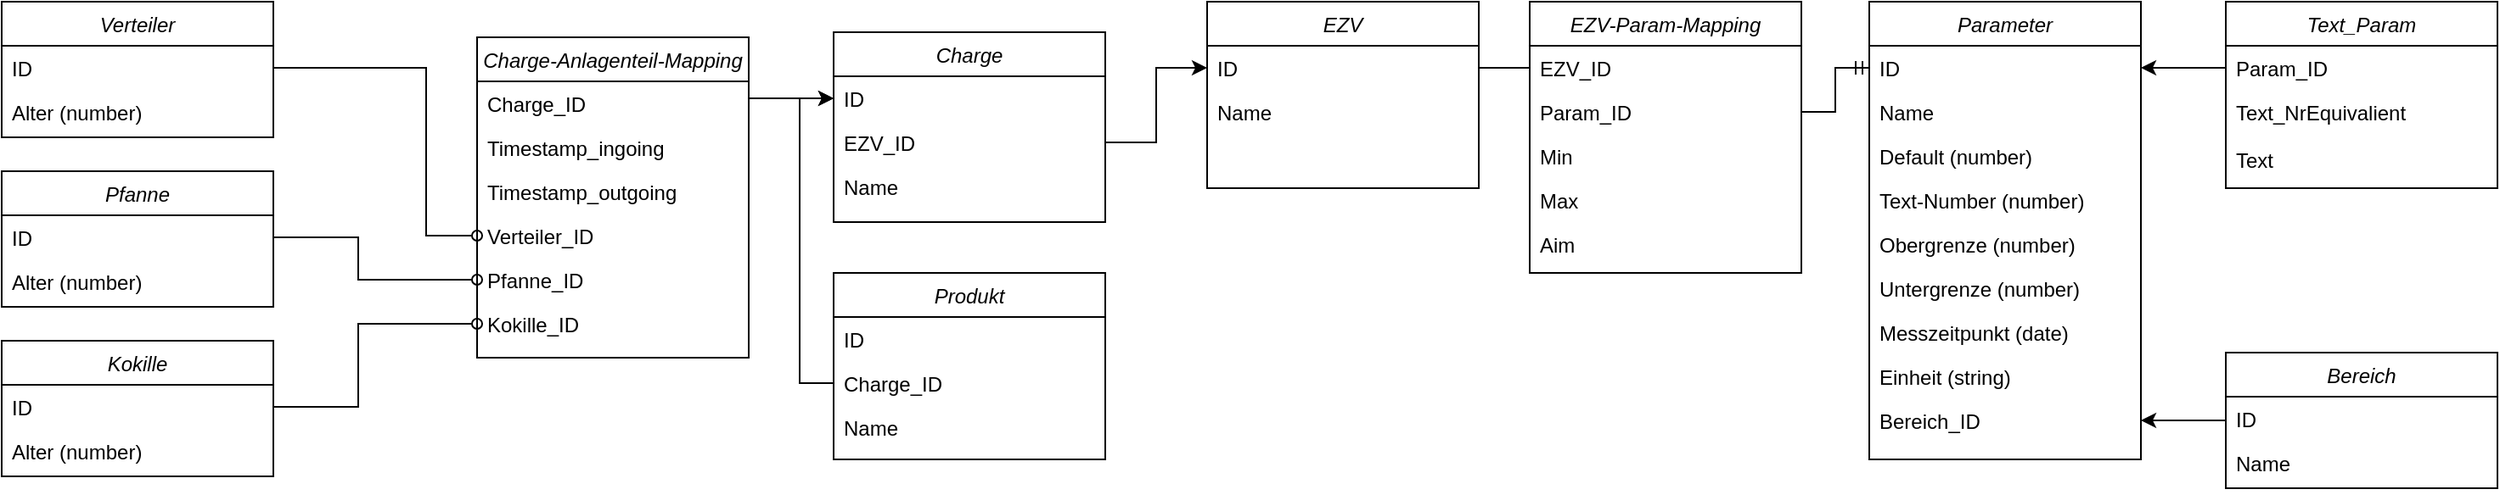 <mxfile version="14.3.1" type="device"><diagram id="C5RBs43oDa-KdzZeNtuy" name="Page-1"><mxGraphModel dx="2249" dy="801" grid="1" gridSize="10" guides="1" tooltips="1" connect="1" arrows="1" fold="1" page="1" pageScale="1" pageWidth="827" pageHeight="1169" math="0" shadow="0"><root><mxCell id="WIyWlLk6GJQsqaUBKTNV-0"/><mxCell id="WIyWlLk6GJQsqaUBKTNV-1" parent="WIyWlLk6GJQsqaUBKTNV-0"/><mxCell id="XGNj_XzNaE9oyJNvo4-X-3" style="edgeStyle=orthogonalEdgeStyle;rounded=0;orthogonalLoop=1;jettySize=auto;html=1;exitX=1;exitY=0.5;exitDx=0;exitDy=0;entryX=0;entryY=0.5;entryDx=0;entryDy=0;endArrow=none;endFill=0;" parent="WIyWlLk6GJQsqaUBKTNV-1" source="zkfFHV4jXpPFQw0GAbJ--1" target="XGNj_XzNaE9oyJNvo4-X-1" edge="1"><mxGeometry relative="1" as="geometry"/></mxCell><mxCell id="zkfFHV4jXpPFQw0GAbJ--0" value="EZV" style="swimlane;fontStyle=2;align=center;verticalAlign=top;childLayout=stackLayout;horizontal=1;startSize=26;horizontalStack=0;resizeParent=1;resizeLast=0;collapsible=1;marginBottom=0;rounded=0;shadow=0;strokeWidth=1;" parent="WIyWlLk6GJQsqaUBKTNV-1" vertex="1"><mxGeometry x="10" y="120" width="160" height="110" as="geometry"><mxRectangle x="230" y="140" width="160" height="26" as="alternateBounds"/></mxGeometry></mxCell><mxCell id="zkfFHV4jXpPFQw0GAbJ--1" value="ID" style="text;align=left;verticalAlign=top;spacingLeft=4;spacingRight=4;overflow=hidden;rotatable=0;points=[[0,0.5],[1,0.5]];portConstraint=eastwest;" parent="zkfFHV4jXpPFQw0GAbJ--0" vertex="1"><mxGeometry y="26" width="160" height="26" as="geometry"/></mxCell><mxCell id="zkfFHV4jXpPFQw0GAbJ--2" value="Name" style="text;align=left;verticalAlign=top;spacingLeft=4;spacingRight=4;overflow=hidden;rotatable=0;points=[[0,0.5],[1,0.5]];portConstraint=eastwest;rounded=0;shadow=0;html=0;" parent="zkfFHV4jXpPFQw0GAbJ--0" vertex="1"><mxGeometry y="52" width="160" height="26" as="geometry"/></mxCell><mxCell id="XGNj_XzNaE9oyJNvo4-X-0" value="EZV-Param-Mapping" style="swimlane;fontStyle=2;align=center;verticalAlign=top;childLayout=stackLayout;horizontal=1;startSize=26;horizontalStack=0;resizeParent=1;resizeLast=0;collapsible=1;marginBottom=0;rounded=0;shadow=0;strokeWidth=1;" parent="WIyWlLk6GJQsqaUBKTNV-1" vertex="1"><mxGeometry x="200" y="120" width="160" height="160" as="geometry"><mxRectangle x="230" y="140" width="160" height="26" as="alternateBounds"/></mxGeometry></mxCell><mxCell id="XGNj_XzNaE9oyJNvo4-X-1" value="EZV_ID" style="text;align=left;verticalAlign=top;spacingLeft=4;spacingRight=4;overflow=hidden;rotatable=0;points=[[0,0.5],[1,0.5]];portConstraint=eastwest;" parent="XGNj_XzNaE9oyJNvo4-X-0" vertex="1"><mxGeometry y="26" width="160" height="26" as="geometry"/></mxCell><mxCell id="XGNj_XzNaE9oyJNvo4-X-2" value="Param_ID" style="text;align=left;verticalAlign=top;spacingLeft=4;spacingRight=4;overflow=hidden;rotatable=0;points=[[0,0.5],[1,0.5]];portConstraint=eastwest;rounded=0;shadow=0;html=0;" parent="XGNj_XzNaE9oyJNvo4-X-0" vertex="1"><mxGeometry y="52" width="160" height="26" as="geometry"/></mxCell><mxCell id="XGNj_XzNaE9oyJNvo4-X-25" value="Min" style="text;align=left;verticalAlign=top;spacingLeft=4;spacingRight=4;overflow=hidden;rotatable=0;points=[[0,0.5],[1,0.5]];portConstraint=eastwest;rounded=0;shadow=0;html=0;" parent="XGNj_XzNaE9oyJNvo4-X-0" vertex="1"><mxGeometry y="78" width="160" height="26" as="geometry"/></mxCell><mxCell id="XGNj_XzNaE9oyJNvo4-X-26" value="Max" style="text;align=left;verticalAlign=top;spacingLeft=4;spacingRight=4;overflow=hidden;rotatable=0;points=[[0,0.5],[1,0.5]];portConstraint=eastwest;rounded=0;shadow=0;html=0;" parent="XGNj_XzNaE9oyJNvo4-X-0" vertex="1"><mxGeometry y="104" width="160" height="26" as="geometry"/></mxCell><mxCell id="XGNj_XzNaE9oyJNvo4-X-27" value="Aim" style="text;align=left;verticalAlign=top;spacingLeft=4;spacingRight=4;overflow=hidden;rotatable=0;points=[[0,0.5],[1,0.5]];portConstraint=eastwest;rounded=0;shadow=0;html=0;" parent="XGNj_XzNaE9oyJNvo4-X-0" vertex="1"><mxGeometry y="130" width="160" height="26" as="geometry"/></mxCell><mxCell id="XGNj_XzNaE9oyJNvo4-X-4" value="Parameter" style="swimlane;fontStyle=2;align=center;verticalAlign=top;childLayout=stackLayout;horizontal=1;startSize=26;horizontalStack=0;resizeParent=1;resizeLast=0;collapsible=1;marginBottom=0;rounded=0;shadow=0;strokeWidth=1;" parent="WIyWlLk6GJQsqaUBKTNV-1" vertex="1"><mxGeometry x="400" y="120" width="160" height="270" as="geometry"><mxRectangle x="230" y="140" width="160" height="26" as="alternateBounds"/></mxGeometry></mxCell><mxCell id="XGNj_XzNaE9oyJNvo4-X-5" value="ID" style="text;align=left;verticalAlign=top;spacingLeft=4;spacingRight=4;overflow=hidden;rotatable=0;points=[[0,0.5],[1,0.5]];portConstraint=eastwest;" parent="XGNj_XzNaE9oyJNvo4-X-4" vertex="1"><mxGeometry y="26" width="160" height="26" as="geometry"/></mxCell><mxCell id="PeHHQMNG-OuGxsTBWXyu-50" value="Name" style="text;align=left;verticalAlign=top;spacingLeft=4;spacingRight=4;overflow=hidden;rotatable=0;points=[[0,0.5],[1,0.5]];portConstraint=eastwest;" parent="XGNj_XzNaE9oyJNvo4-X-4" vertex="1"><mxGeometry y="52" width="160" height="26" as="geometry"/></mxCell><mxCell id="XGNj_XzNaE9oyJNvo4-X-6" value="Default (number)" style="text;align=left;verticalAlign=top;spacingLeft=4;spacingRight=4;overflow=hidden;rotatable=0;points=[[0,0.5],[1,0.5]];portConstraint=eastwest;rounded=0;shadow=0;html=0;" parent="XGNj_XzNaE9oyJNvo4-X-4" vertex="1"><mxGeometry y="78" width="160" height="26" as="geometry"/></mxCell><mxCell id="XGNj_XzNaE9oyJNvo4-X-14" value="Text-Number (number)" style="text;align=left;verticalAlign=top;spacingLeft=4;spacingRight=4;overflow=hidden;rotatable=0;points=[[0,0.5],[1,0.5]];portConstraint=eastwest;rounded=0;shadow=0;html=0;" parent="XGNj_XzNaE9oyJNvo4-X-4" vertex="1"><mxGeometry y="104" width="160" height="26" as="geometry"/></mxCell><mxCell id="XGNj_XzNaE9oyJNvo4-X-8" value="Obergrenze (number)" style="text;align=left;verticalAlign=top;spacingLeft=4;spacingRight=4;overflow=hidden;rotatable=0;points=[[0,0.5],[1,0.5]];portConstraint=eastwest;rounded=0;shadow=0;html=0;" parent="XGNj_XzNaE9oyJNvo4-X-4" vertex="1"><mxGeometry y="130" width="160" height="26" as="geometry"/></mxCell><mxCell id="XGNj_XzNaE9oyJNvo4-X-9" value="Untergrenze (number)" style="text;align=left;verticalAlign=top;spacingLeft=4;spacingRight=4;overflow=hidden;rotatable=0;points=[[0,0.5],[1,0.5]];portConstraint=eastwest;rounded=0;shadow=0;html=0;" parent="XGNj_XzNaE9oyJNvo4-X-4" vertex="1"><mxGeometry y="156" width="160" height="26" as="geometry"/></mxCell><mxCell id="XGNj_XzNaE9oyJNvo4-X-10" value="Messzeitpunkt (date)" style="text;align=left;verticalAlign=top;spacingLeft=4;spacingRight=4;overflow=hidden;rotatable=0;points=[[0,0.5],[1,0.5]];portConstraint=eastwest;rounded=0;shadow=0;html=0;" parent="XGNj_XzNaE9oyJNvo4-X-4" vertex="1"><mxGeometry y="182" width="160" height="26" as="geometry"/></mxCell><mxCell id="XGNj_XzNaE9oyJNvo4-X-11" value="Einheit (string)" style="text;align=left;verticalAlign=top;spacingLeft=4;spacingRight=4;overflow=hidden;rotatable=0;points=[[0,0.5],[1,0.5]];portConstraint=eastwest;rounded=0;shadow=0;html=0;" parent="XGNj_XzNaE9oyJNvo4-X-4" vertex="1"><mxGeometry y="208" width="160" height="26" as="geometry"/></mxCell><mxCell id="XGNj_XzNaE9oyJNvo4-X-16" value="Bereich_ID " style="text;align=left;verticalAlign=top;spacingLeft=4;spacingRight=4;overflow=hidden;rotatable=0;points=[[0,0.5],[1,0.5]];portConstraint=eastwest;rounded=0;shadow=0;html=0;" parent="XGNj_XzNaE9oyJNvo4-X-4" vertex="1"><mxGeometry y="234" width="160" height="26" as="geometry"/></mxCell><mxCell id="XGNj_XzNaE9oyJNvo4-X-18" value="Text_Param" style="swimlane;fontStyle=2;align=center;verticalAlign=top;childLayout=stackLayout;horizontal=1;startSize=26;horizontalStack=0;resizeParent=1;resizeLast=0;collapsible=1;marginBottom=0;rounded=0;shadow=0;strokeWidth=1;" parent="WIyWlLk6GJQsqaUBKTNV-1" vertex="1"><mxGeometry x="610" y="120" width="160" height="110" as="geometry"><mxRectangle x="230" y="140" width="160" height="26" as="alternateBounds"/></mxGeometry></mxCell><mxCell id="XGNj_XzNaE9oyJNvo4-X-19" value="Param_ID" style="text;align=left;verticalAlign=top;spacingLeft=4;spacingRight=4;overflow=hidden;rotatable=0;points=[[0,0.5],[1,0.5]];portConstraint=eastwest;" parent="XGNj_XzNaE9oyJNvo4-X-18" vertex="1"><mxGeometry y="26" width="160" height="26" as="geometry"/></mxCell><mxCell id="XGNj_XzNaE9oyJNvo4-X-20" value="Text_NrEquivalient&#xA;" style="text;align=left;verticalAlign=top;spacingLeft=4;spacingRight=4;overflow=hidden;rotatable=0;points=[[0,0.5],[1,0.5]];portConstraint=eastwest;rounded=0;shadow=0;html=0;" parent="XGNj_XzNaE9oyJNvo4-X-18" vertex="1"><mxGeometry y="52" width="160" height="28" as="geometry"/></mxCell><mxCell id="XGNj_XzNaE9oyJNvo4-X-22" value="Text" style="text;align=left;verticalAlign=top;spacingLeft=4;spacingRight=4;overflow=hidden;rotatable=0;points=[[0,0.5],[1,0.5]];portConstraint=eastwest;rounded=0;shadow=0;html=0;" parent="XGNj_XzNaE9oyJNvo4-X-18" vertex="1"><mxGeometry y="80" width="160" height="28" as="geometry"/></mxCell><mxCell id="XGNj_XzNaE9oyJNvo4-X-34" style="edgeStyle=orthogonalEdgeStyle;rounded=0;orthogonalLoop=1;jettySize=auto;html=1;exitX=1;exitY=0.5;exitDx=0;exitDy=0;entryX=0;entryY=0.5;entryDx=0;entryDy=0;startArrow=none;startFill=0;endArrow=ERmandOne;endFill=0;" parent="WIyWlLk6GJQsqaUBKTNV-1" source="XGNj_XzNaE9oyJNvo4-X-2" target="XGNj_XzNaE9oyJNvo4-X-5" edge="1"><mxGeometry relative="1" as="geometry"/></mxCell><mxCell id="PeHHQMNG-OuGxsTBWXyu-10" style="edgeStyle=orthogonalEdgeStyle;rounded=0;orthogonalLoop=1;jettySize=auto;html=1;" parent="WIyWlLk6GJQsqaUBKTNV-1" source="PeHHQMNG-OuGxsTBWXyu-5" target="XGNj_XzNaE9oyJNvo4-X-16" edge="1"><mxGeometry relative="1" as="geometry"/></mxCell><mxCell id="PeHHQMNG-OuGxsTBWXyu-5" value="Bereich" style="swimlane;fontStyle=2;align=center;verticalAlign=top;childLayout=stackLayout;horizontal=1;startSize=26;horizontalStack=0;resizeParent=1;resizeLast=0;collapsible=1;marginBottom=0;rounded=0;shadow=0;strokeWidth=1;" parent="WIyWlLk6GJQsqaUBKTNV-1" vertex="1"><mxGeometry x="610" y="327" width="160" height="80" as="geometry"><mxRectangle x="230" y="140" width="160" height="26" as="alternateBounds"/></mxGeometry></mxCell><mxCell id="PeHHQMNG-OuGxsTBWXyu-6" value="ID" style="text;align=left;verticalAlign=top;spacingLeft=4;spacingRight=4;overflow=hidden;rotatable=0;points=[[0,0.5],[1,0.5]];portConstraint=eastwest;" parent="PeHHQMNG-OuGxsTBWXyu-5" vertex="1"><mxGeometry y="26" width="160" height="26" as="geometry"/></mxCell><mxCell id="PeHHQMNG-OuGxsTBWXyu-8" value="Name" style="text;align=left;verticalAlign=top;spacingLeft=4;spacingRight=4;overflow=hidden;rotatable=0;points=[[0,0.5],[1,0.5]];portConstraint=eastwest;rounded=0;shadow=0;html=0;" parent="PeHHQMNG-OuGxsTBWXyu-5" vertex="1"><mxGeometry y="52" width="160" height="28" as="geometry"/></mxCell><mxCell id="PeHHQMNG-OuGxsTBWXyu-11" style="edgeStyle=orthogonalEdgeStyle;rounded=0;orthogonalLoop=1;jettySize=auto;html=1;entryX=1;entryY=0.5;entryDx=0;entryDy=0;" parent="WIyWlLk6GJQsqaUBKTNV-1" source="XGNj_XzNaE9oyJNvo4-X-19" target="XGNj_XzNaE9oyJNvo4-X-5" edge="1"><mxGeometry relative="1" as="geometry"/></mxCell><mxCell id="PeHHQMNG-OuGxsTBWXyu-19" value="Produkt" style="swimlane;fontStyle=2;align=center;verticalAlign=top;childLayout=stackLayout;horizontal=1;startSize=26;horizontalStack=0;resizeParent=1;resizeLast=0;collapsible=1;marginBottom=0;rounded=0;shadow=0;strokeWidth=1;" parent="WIyWlLk6GJQsqaUBKTNV-1" vertex="1"><mxGeometry x="-210" y="280" width="160" height="110" as="geometry"><mxRectangle x="230" y="140" width="160" height="26" as="alternateBounds"/></mxGeometry></mxCell><mxCell id="PeHHQMNG-OuGxsTBWXyu-20" value="ID" style="text;align=left;verticalAlign=top;spacingLeft=4;spacingRight=4;overflow=hidden;rotatable=0;points=[[0,0.5],[1,0.5]];portConstraint=eastwest;" parent="PeHHQMNG-OuGxsTBWXyu-19" vertex="1"><mxGeometry y="26" width="160" height="26" as="geometry"/></mxCell><mxCell id="PeHHQMNG-OuGxsTBWXyu-21" value="Charge_ID" style="text;align=left;verticalAlign=top;spacingLeft=4;spacingRight=4;overflow=hidden;rotatable=0;points=[[0,0.5],[1,0.5]];portConstraint=eastwest;rounded=0;shadow=0;html=0;" parent="PeHHQMNG-OuGxsTBWXyu-19" vertex="1"><mxGeometry y="52" width="160" height="26" as="geometry"/></mxCell><mxCell id="2w_shPabhUb-LdcrWfMP-0" value="Name" style="text;align=left;verticalAlign=top;spacingLeft=4;spacingRight=4;overflow=hidden;rotatable=0;points=[[0,0.5],[1,0.5]];portConstraint=eastwest;rounded=0;shadow=0;html=0;" vertex="1" parent="PeHHQMNG-OuGxsTBWXyu-19"><mxGeometry y="78" width="160" height="30" as="geometry"/></mxCell><mxCell id="PeHHQMNG-OuGxsTBWXyu-23" value="Charge" style="swimlane;fontStyle=2;align=center;verticalAlign=top;childLayout=stackLayout;horizontal=1;startSize=26;horizontalStack=0;resizeParent=1;resizeLast=0;collapsible=1;marginBottom=0;rounded=0;shadow=0;strokeWidth=1;" parent="WIyWlLk6GJQsqaUBKTNV-1" vertex="1"><mxGeometry x="-210" y="138" width="160" height="112" as="geometry"><mxRectangle x="230" y="140" width="160" height="26" as="alternateBounds"/></mxGeometry></mxCell><mxCell id="PeHHQMNG-OuGxsTBWXyu-24" value="ID" style="text;align=left;verticalAlign=top;spacingLeft=4;spacingRight=4;overflow=hidden;rotatable=0;points=[[0,0.5],[1,0.5]];portConstraint=eastwest;" parent="PeHHQMNG-OuGxsTBWXyu-23" vertex="1"><mxGeometry y="26" width="160" height="26" as="geometry"/></mxCell><mxCell id="PeHHQMNG-OuGxsTBWXyu-25" value="EZV_ID" style="text;align=left;verticalAlign=top;spacingLeft=4;spacingRight=4;overflow=hidden;rotatable=0;points=[[0,0.5],[1,0.5]];portConstraint=eastwest;rounded=0;shadow=0;html=0;" parent="PeHHQMNG-OuGxsTBWXyu-23" vertex="1"><mxGeometry y="52" width="160" height="26" as="geometry"/></mxCell><mxCell id="PeHHQMNG-OuGxsTBWXyu-49" value="Name" style="text;align=left;verticalAlign=top;spacingLeft=4;spacingRight=4;overflow=hidden;rotatable=0;points=[[0,0.5],[1,0.5]];portConstraint=eastwest;rounded=0;shadow=0;html=0;" parent="PeHHQMNG-OuGxsTBWXyu-23" vertex="1"><mxGeometry y="78" width="160" height="26" as="geometry"/></mxCell><mxCell id="PeHHQMNG-OuGxsTBWXyu-29" style="edgeStyle=orthogonalEdgeStyle;rounded=0;orthogonalLoop=1;jettySize=auto;html=1;entryX=0;entryY=0.5;entryDx=0;entryDy=0;" parent="WIyWlLk6GJQsqaUBKTNV-1" source="PeHHQMNG-OuGxsTBWXyu-25" target="zkfFHV4jXpPFQw0GAbJ--1" edge="1"><mxGeometry relative="1" as="geometry"/></mxCell><mxCell id="PeHHQMNG-OuGxsTBWXyu-33" value="Verteiler" style="swimlane;fontStyle=2;align=center;verticalAlign=top;childLayout=stackLayout;horizontal=1;startSize=26;horizontalStack=0;resizeParent=1;resizeLast=0;collapsible=1;marginBottom=0;rounded=0;shadow=0;strokeWidth=1;" parent="WIyWlLk6GJQsqaUBKTNV-1" vertex="1"><mxGeometry x="-700" y="120" width="160" height="80" as="geometry"><mxRectangle x="230" y="140" width="160" height="26" as="alternateBounds"/></mxGeometry></mxCell><mxCell id="PeHHQMNG-OuGxsTBWXyu-34" value="ID" style="text;align=left;verticalAlign=top;spacingLeft=4;spacingRight=4;overflow=hidden;rotatable=0;points=[[0,0.5],[1,0.5]];portConstraint=eastwest;" parent="PeHHQMNG-OuGxsTBWXyu-33" vertex="1"><mxGeometry y="26" width="160" height="26" as="geometry"/></mxCell><mxCell id="PeHHQMNG-OuGxsTBWXyu-38" value="Alter (number)" style="text;align=left;verticalAlign=top;spacingLeft=4;spacingRight=4;overflow=hidden;rotatable=0;points=[[0,0.5],[1,0.5]];portConstraint=eastwest;rounded=0;shadow=0;html=0;" parent="PeHHQMNG-OuGxsTBWXyu-33" vertex="1"><mxGeometry y="52" width="160" height="26" as="geometry"/></mxCell><mxCell id="PeHHQMNG-OuGxsTBWXyu-39" value="Pfanne" style="swimlane;fontStyle=2;align=center;verticalAlign=top;childLayout=stackLayout;horizontal=1;startSize=26;horizontalStack=0;resizeParent=1;resizeLast=0;collapsible=1;marginBottom=0;rounded=0;shadow=0;strokeWidth=1;" parent="WIyWlLk6GJQsqaUBKTNV-1" vertex="1"><mxGeometry x="-700" y="220" width="160" height="80" as="geometry"><mxRectangle x="230" y="140" width="160" height="26" as="alternateBounds"/></mxGeometry></mxCell><mxCell id="PeHHQMNG-OuGxsTBWXyu-40" value="ID" style="text;align=left;verticalAlign=top;spacingLeft=4;spacingRight=4;overflow=hidden;rotatable=0;points=[[0,0.5],[1,0.5]];portConstraint=eastwest;" parent="PeHHQMNG-OuGxsTBWXyu-39" vertex="1"><mxGeometry y="26" width="160" height="26" as="geometry"/></mxCell><mxCell id="PeHHQMNG-OuGxsTBWXyu-41" value="Alter (number)" style="text;align=left;verticalAlign=top;spacingLeft=4;spacingRight=4;overflow=hidden;rotatable=0;points=[[0,0.5],[1,0.5]];portConstraint=eastwest;rounded=0;shadow=0;html=0;" parent="PeHHQMNG-OuGxsTBWXyu-39" vertex="1"><mxGeometry y="52" width="160" height="26" as="geometry"/></mxCell><mxCell id="PeHHQMNG-OuGxsTBWXyu-42" value="Kokille" style="swimlane;fontStyle=2;align=center;verticalAlign=top;childLayout=stackLayout;horizontal=1;startSize=26;horizontalStack=0;resizeParent=1;resizeLast=0;collapsible=1;marginBottom=0;rounded=0;shadow=0;strokeWidth=1;" parent="WIyWlLk6GJQsqaUBKTNV-1" vertex="1"><mxGeometry x="-700" y="320" width="160" height="80" as="geometry"><mxRectangle x="230" y="140" width="160" height="26" as="alternateBounds"/></mxGeometry></mxCell><mxCell id="PeHHQMNG-OuGxsTBWXyu-43" value="ID" style="text;align=left;verticalAlign=top;spacingLeft=4;spacingRight=4;overflow=hidden;rotatable=0;points=[[0,0.5],[1,0.5]];portConstraint=eastwest;" parent="PeHHQMNG-OuGxsTBWXyu-42" vertex="1"><mxGeometry y="26" width="160" height="26" as="geometry"/></mxCell><mxCell id="PeHHQMNG-OuGxsTBWXyu-44" value="Alter (number)" style="text;align=left;verticalAlign=top;spacingLeft=4;spacingRight=4;overflow=hidden;rotatable=0;points=[[0,0.5],[1,0.5]];portConstraint=eastwest;rounded=0;shadow=0;html=0;" parent="PeHHQMNG-OuGxsTBWXyu-42" vertex="1"><mxGeometry y="52" width="160" height="26" as="geometry"/></mxCell><mxCell id="TNxFuMEdjKFLOpgr-wDr-0" value="Charge-Anlagenteil-Mapping" style="swimlane;fontStyle=2;align=center;verticalAlign=top;childLayout=stackLayout;horizontal=1;startSize=26;horizontalStack=0;resizeParent=1;resizeLast=0;collapsible=1;marginBottom=0;rounded=0;shadow=0;strokeWidth=1;" parent="WIyWlLk6GJQsqaUBKTNV-1" vertex="1"><mxGeometry x="-420" y="141" width="160" height="189" as="geometry"><mxRectangle x="230" y="140" width="160" height="26" as="alternateBounds"/></mxGeometry></mxCell><mxCell id="TNxFuMEdjKFLOpgr-wDr-2" value="Charge_ID" style="text;align=left;verticalAlign=top;spacingLeft=4;spacingRight=4;overflow=hidden;rotatable=0;points=[[0,0.5],[1,0.5]];portConstraint=eastwest;rounded=0;shadow=0;html=0;" parent="TNxFuMEdjKFLOpgr-wDr-0" vertex="1"><mxGeometry y="26" width="160" height="26" as="geometry"/></mxCell><mxCell id="TNxFuMEdjKFLOpgr-wDr-3" value="Timestamp_ingoing" style="text;align=left;verticalAlign=top;spacingLeft=4;spacingRight=4;overflow=hidden;rotatable=0;points=[[0,0.5],[1,0.5]];portConstraint=eastwest;rounded=0;shadow=0;html=0;" parent="TNxFuMEdjKFLOpgr-wDr-0" vertex="1"><mxGeometry y="52" width="160" height="26" as="geometry"/></mxCell><mxCell id="TNxFuMEdjKFLOpgr-wDr-7" value="Timestamp_outgoing" style="text;align=left;verticalAlign=top;spacingLeft=4;spacingRight=4;overflow=hidden;rotatable=0;points=[[0,0.5],[1,0.5]];portConstraint=eastwest;rounded=0;shadow=0;html=0;" parent="TNxFuMEdjKFLOpgr-wDr-0" vertex="1"><mxGeometry y="78" width="160" height="26" as="geometry"/></mxCell><mxCell id="TNxFuMEdjKFLOpgr-wDr-4" value="Verteiler_ID" style="text;align=left;verticalAlign=top;spacingLeft=4;spacingRight=4;overflow=hidden;rotatable=0;points=[[0,0.5],[1,0.5]];portConstraint=eastwest;rounded=0;shadow=0;html=0;" parent="TNxFuMEdjKFLOpgr-wDr-0" vertex="1"><mxGeometry y="104" width="160" height="26" as="geometry"/></mxCell><mxCell id="TNxFuMEdjKFLOpgr-wDr-5" value="Pfanne_ID" style="text;align=left;verticalAlign=top;spacingLeft=4;spacingRight=4;overflow=hidden;rotatable=0;points=[[0,0.5],[1,0.5]];portConstraint=eastwest;rounded=0;shadow=0;html=0;" parent="TNxFuMEdjKFLOpgr-wDr-0" vertex="1"><mxGeometry y="130" width="160" height="26" as="geometry"/></mxCell><mxCell id="TNxFuMEdjKFLOpgr-wDr-6" value="Kokille_ID" style="text;align=left;verticalAlign=top;spacingLeft=4;spacingRight=4;overflow=hidden;rotatable=0;points=[[0,0.5],[1,0.5]];portConstraint=eastwest;rounded=0;shadow=0;html=0;" parent="TNxFuMEdjKFLOpgr-wDr-0" vertex="1"><mxGeometry y="156" width="160" height="26" as="geometry"/></mxCell><mxCell id="TNxFuMEdjKFLOpgr-wDr-9" style="edgeStyle=orthogonalEdgeStyle;rounded=0;orthogonalLoop=1;jettySize=auto;html=1;entryX=0;entryY=0.5;entryDx=0;entryDy=0;endArrow=oval;endFill=0;" parent="WIyWlLk6GJQsqaUBKTNV-1" source="PeHHQMNG-OuGxsTBWXyu-43" target="TNxFuMEdjKFLOpgr-wDr-6" edge="1"><mxGeometry relative="1" as="geometry"><Array as="points"><mxPoint x="-490" y="359"/><mxPoint x="-490" y="310"/></Array></mxGeometry></mxCell><mxCell id="TNxFuMEdjKFLOpgr-wDr-10" style="edgeStyle=orthogonalEdgeStyle;rounded=0;orthogonalLoop=1;jettySize=auto;html=1;entryX=0;entryY=0.5;entryDx=0;entryDy=0;endArrow=oval;endFill=0;" parent="WIyWlLk6GJQsqaUBKTNV-1" source="PeHHQMNG-OuGxsTBWXyu-40" target="TNxFuMEdjKFLOpgr-wDr-5" edge="1"><mxGeometry relative="1" as="geometry"><Array as="points"><mxPoint x="-490" y="259"/><mxPoint x="-490" y="284"/></Array></mxGeometry></mxCell><mxCell id="TNxFuMEdjKFLOpgr-wDr-11" style="edgeStyle=orthogonalEdgeStyle;rounded=0;orthogonalLoop=1;jettySize=auto;html=1;entryX=0;entryY=0.5;entryDx=0;entryDy=0;endArrow=oval;endFill=0;" parent="WIyWlLk6GJQsqaUBKTNV-1" source="PeHHQMNG-OuGxsTBWXyu-34" target="TNxFuMEdjKFLOpgr-wDr-4" edge="1"><mxGeometry relative="1" as="geometry"><Array as="points"><mxPoint x="-450" y="159"/><mxPoint x="-450" y="258"/></Array></mxGeometry></mxCell><mxCell id="TNxFuMEdjKFLOpgr-wDr-12" style="edgeStyle=orthogonalEdgeStyle;rounded=0;orthogonalLoop=1;jettySize=auto;html=1;entryX=0;entryY=0.5;entryDx=0;entryDy=0;" parent="WIyWlLk6GJQsqaUBKTNV-1" source="TNxFuMEdjKFLOpgr-wDr-2" target="PeHHQMNG-OuGxsTBWXyu-24" edge="1"><mxGeometry relative="1" as="geometry"><Array as="points"><mxPoint x="-250" y="177"/><mxPoint x="-250" y="177"/></Array></mxGeometry></mxCell><mxCell id="2w_shPabhUb-LdcrWfMP-1" style="edgeStyle=orthogonalEdgeStyle;rounded=0;orthogonalLoop=1;jettySize=auto;html=1;entryX=0;entryY=0.5;entryDx=0;entryDy=0;" edge="1" parent="WIyWlLk6GJQsqaUBKTNV-1" source="PeHHQMNG-OuGxsTBWXyu-21" target="PeHHQMNG-OuGxsTBWXyu-24"><mxGeometry relative="1" as="geometry"/></mxCell></root></mxGraphModel></diagram></mxfile>